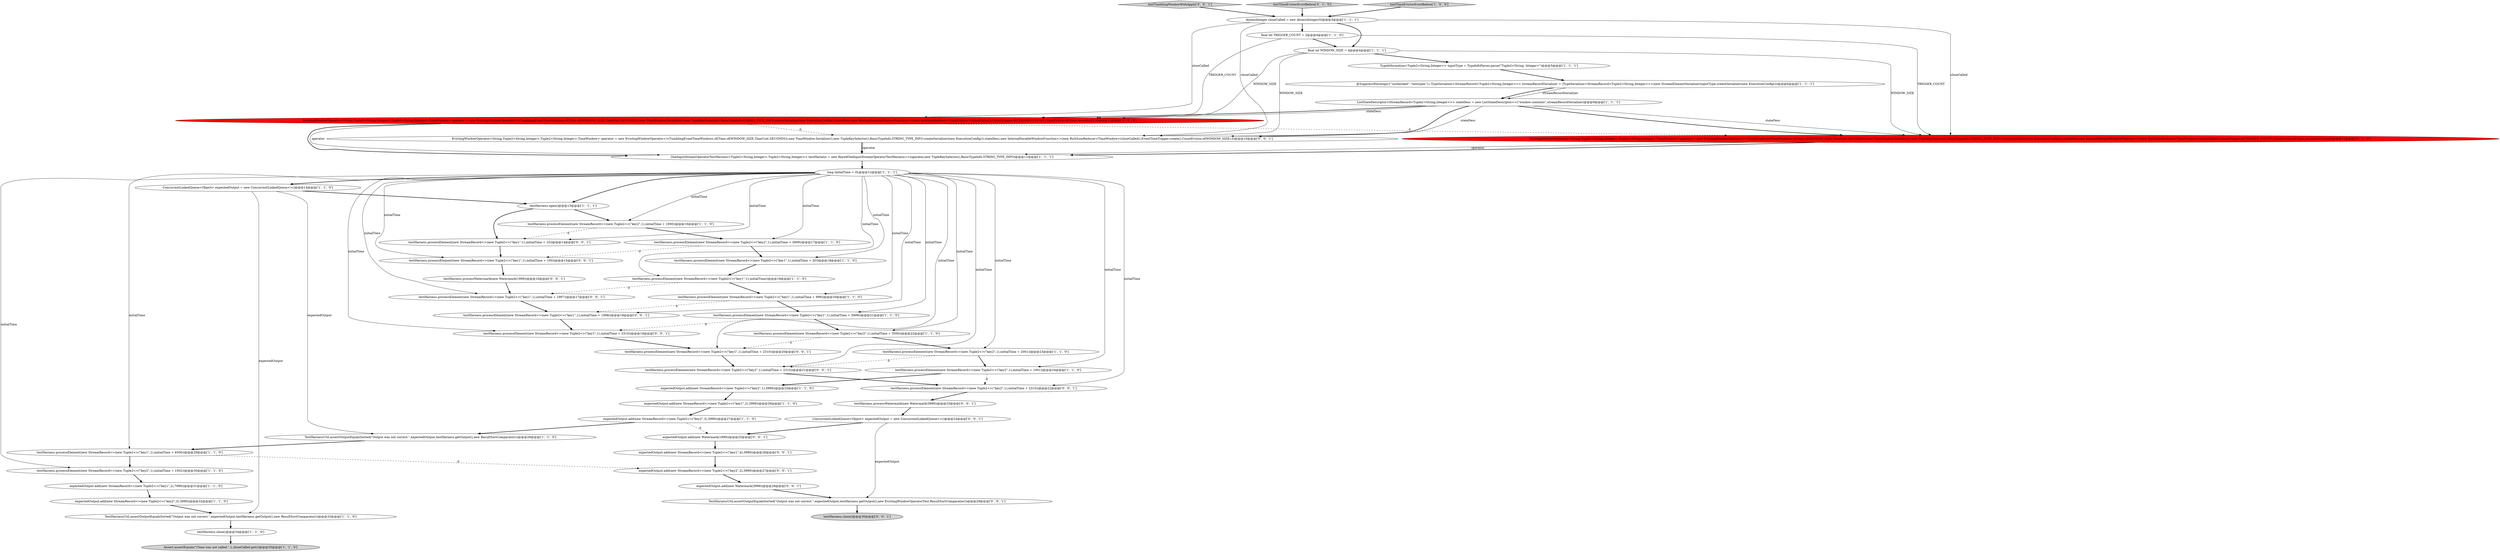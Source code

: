 digraph {
33 [style = filled, label = "EvictingWindowOperator<String,Tuple2<String,Integer>,Tuple2<String,Integer>,TimeWindow> operator = new EvictingWindowOperator<>(TumblingEventTimeWindows.of(Time.of(WINDOW_SIZE,TimeUnit.SECONDS)),new TimeWindow.Serializer(),new TupleKeySelector(),BasicTypeInfo.STRING_TYPE_INFO.createSerializer(new ExecutionConfig()),stateDesc,new InternalIterableWindowFunction<>(new RichSumReducer<TimeWindow>(closeCalled)),CountTrigger.of(TRIGGER_COUNT),TimeEvictor.of(Time.seconds(2)),0,null)@@@11@@@['0', '1', '0']", fillcolor = red, shape = ellipse image = "AAA1AAABBB2BBB"];
6 [style = filled, label = "EvictingWindowOperator<String,Tuple2<String,Integer>,Tuple2<String,Integer>,TimeWindow> operator = new EvictingWindowOperator<>(TumblingEventTimeWindows.of(Time.of(WINDOW_SIZE,TimeUnit.SECONDS)),new TimeWindow.Serializer(),new TupleKeySelector(),BasicTypeInfo.STRING_TYPE_INFO.createSerializer(new ExecutionConfig()),stateDesc,new InternalIterableWindowFunction<>(new RichSumReducer<TimeWindow>(closeCalled)),CountTrigger.of(TRIGGER_COUNT),TimeEvictor.of(Time.seconds(2)),0)@@@11@@@['1', '0', '0']", fillcolor = red, shape = ellipse image = "AAA1AAABBB1BBB"];
34 [style = filled, label = "testTumblingWindowWithApply['0', '0', '1']", fillcolor = lightgray, shape = diamond image = "AAA0AAABBB3BBB"];
48 [style = filled, label = "ConcurrentLinkedQueue<Object> expectedOutput = new ConcurrentLinkedQueue<>()@@@24@@@['0', '0', '1']", fillcolor = white, shape = ellipse image = "AAA0AAABBB3BBB"];
45 [style = filled, label = "EvictingWindowOperator<String,Tuple2<String,Integer>,Tuple2<String,Integer>,TimeWindow> operator = new EvictingWindowOperator<>(TumblingEventTimeWindows.of(Time.of(WINDOW_SIZE,TimeUnit.SECONDS)),new TimeWindow.Serializer(),new TupleKeySelector(),BasicTypeInfo.STRING_TYPE_INFO.createSerializer(new ExecutionConfig()),stateDesc,new InternalIterableWindowFunction<>(new RichSumReducer<TimeWindow>(closeCalled)),EventTimeTrigger.create(),CountEvictor.of(WINDOW_SIZE),0)@@@10@@@['0', '0', '1']", fillcolor = white, shape = ellipse image = "AAA0AAABBB3BBB"];
23 [style = filled, label = "expectedOutput.add(new StreamRecord<>(new Tuple2<>(\"key1\",2),3999))@@@26@@@['1', '1', '0']", fillcolor = white, shape = ellipse image = "AAA0AAABBB1BBB"];
52 [style = filled, label = "TestHarnessUtil.assertOutputEqualsSorted(\"Output was not correct.\",expectedOutput,testHarness.getOutput(),new EvictingWindowOperatorTest.ResultSortComparator())@@@29@@@['0', '0', '1']", fillcolor = white, shape = ellipse image = "AAA0AAABBB3BBB"];
36 [style = filled, label = "testHarness.processElement(new StreamRecord<>(new Tuple2<>(\"key1\",1),initialTime + 100))@@@15@@@['0', '0', '1']", fillcolor = white, shape = ellipse image = "AAA0AAABBB3BBB"];
9 [style = filled, label = "testHarness.open()@@@13@@@['1', '1', '1']", fillcolor = white, shape = ellipse image = "AAA0AAABBB1BBB"];
27 [style = filled, label = "Assert.assertEquals(\"Close was not called.\",1,closeCalled.get())@@@35@@@['1', '1', '0']", fillcolor = lightgray, shape = ellipse image = "AAA0AAABBB1BBB"];
8 [style = filled, label = "testHarness.processElement(new StreamRecord<>(new Tuple2<>(\"key1\",1),initialTime + 6500))@@@29@@@['1', '1', '0']", fillcolor = white, shape = ellipse image = "AAA0AAABBB1BBB"];
7 [style = filled, label = "testHarness.processElement(new StreamRecord<>(new Tuple2<>(\"key2\",1),initialTime + 1002))@@@30@@@['1', '1', '0']", fillcolor = white, shape = ellipse image = "AAA0AAABBB1BBB"];
46 [style = filled, label = "testHarness.processWatermark(new Watermark(1999))@@@16@@@['0', '0', '1']", fillcolor = white, shape = ellipse image = "AAA0AAABBB3BBB"];
49 [style = filled, label = "expectedOutput.add(new StreamRecord<>(new Tuple2<>(\"key2\",2),3999))@@@27@@@['0', '0', '1']", fillcolor = white, shape = ellipse image = "AAA0AAABBB3BBB"];
0 [style = filled, label = "testHarness.processElement(new StreamRecord<>(new Tuple2<>(\"key2\",1),initialTime + 1001))@@@24@@@['1', '1', '0']", fillcolor = white, shape = ellipse image = "AAA0AAABBB1BBB"];
5 [style = filled, label = "final int WINDOW_SIZE = 4@@@4@@@['1', '1', '1']", fillcolor = white, shape = ellipse image = "AAA0AAABBB1BBB"];
39 [style = filled, label = "testHarness.processElement(new StreamRecord<>(new Tuple2<>(\"key1\",1),initialTime + 2310))@@@19@@@['0', '0', '1']", fillcolor = white, shape = ellipse image = "AAA0AAABBB3BBB"];
11 [style = filled, label = "testHarness.close()@@@34@@@['1', '1', '0']", fillcolor = white, shape = ellipse image = "AAA0AAABBB1BBB"];
17 [style = filled, label = "expectedOutput.add(new StreamRecord<>(new Tuple2<>(\"key2\",3),3999))@@@32@@@['1', '1', '0']", fillcolor = white, shape = ellipse image = "AAA0AAABBB1BBB"];
41 [style = filled, label = "testHarness.processElement(new StreamRecord<>(new Tuple2<>(\"key1\",1),initialTime + 2310))@@@20@@@['0', '0', '1']", fillcolor = white, shape = ellipse image = "AAA0AAABBB3BBB"];
38 [style = filled, label = "testHarness.processElement(new StreamRecord<>(new Tuple2<>(\"key1\",1),initialTime + 1997))@@@17@@@['0', '0', '1']", fillcolor = white, shape = ellipse image = "AAA0AAABBB3BBB"];
20 [style = filled, label = "AtomicInteger closeCalled = new AtomicInteger(0)@@@3@@@['1', '1', '1']", fillcolor = white, shape = ellipse image = "AAA0AAABBB1BBB"];
37 [style = filled, label = "testHarness.processElement(new StreamRecord<>(new Tuple2<>(\"key2\",1),initialTime + 2310))@@@21@@@['0', '0', '1']", fillcolor = white, shape = ellipse image = "AAA0AAABBB3BBB"];
35 [style = filled, label = "expectedOutput.add(new Watermark(3999))@@@28@@@['0', '0', '1']", fillcolor = white, shape = ellipse image = "AAA0AAABBB3BBB"];
43 [style = filled, label = "testHarness.processElement(new StreamRecord<>(new Tuple2<>(\"key1\",1),initialTime + 10))@@@14@@@['0', '0', '1']", fillcolor = white, shape = ellipse image = "AAA0AAABBB3BBB"];
40 [style = filled, label = "expectedOutput.add(new StreamRecord<>(new Tuple2<>(\"key1\",4),3999))@@@26@@@['0', '0', '1']", fillcolor = white, shape = ellipse image = "AAA0AAABBB3BBB"];
51 [style = filled, label = "testHarness.close()@@@30@@@['0', '0', '1']", fillcolor = lightgray, shape = ellipse image = "AAA0AAABBB3BBB"];
13 [style = filled, label = "testHarness.processElement(new StreamRecord<>(new Tuple2<>(\"key2\",1),initialTime + 2001))@@@23@@@['1', '1', '0']", fillcolor = white, shape = ellipse image = "AAA0AAABBB1BBB"];
25 [style = filled, label = "TypeInformation<Tuple2<String,Integer>> inputType = TypeInfoParser.parse(\"Tuple2<String, Integer>\")@@@5@@@['1', '1', '1']", fillcolor = white, shape = ellipse image = "AAA0AAABBB1BBB"];
44 [style = filled, label = "expectedOutput.add(new Watermark(1999))@@@25@@@['0', '0', '1']", fillcolor = white, shape = ellipse image = "AAA0AAABBB3BBB"];
2 [style = filled, label = "ConcurrentLinkedQueue<Object> expectedOutput = new ConcurrentLinkedQueue<>()@@@14@@@['1', '1', '0']", fillcolor = white, shape = ellipse image = "AAA0AAABBB1BBB"];
30 [style = filled, label = "expectedOutput.add(new StreamRecord<>(new Tuple2<>(\"key1\",2),7999))@@@31@@@['1', '1', '0']", fillcolor = white, shape = ellipse image = "AAA0AAABBB1BBB"];
32 [style = filled, label = "testTimeEvictorEvictBefore['0', '1', '0']", fillcolor = lightgray, shape = diamond image = "AAA0AAABBB2BBB"];
12 [style = filled, label = "testHarness.processElement(new StreamRecord<>(new Tuple2<>(\"key1\",1),initialTime + 20))@@@18@@@['1', '1', '0']", fillcolor = white, shape = ellipse image = "AAA0AAABBB1BBB"];
29 [style = filled, label = "expectedOutput.add(new StreamRecord<>(new Tuple2<>(\"key2\",1),3999))@@@25@@@['1', '1', '0']", fillcolor = white, shape = ellipse image = "AAA0AAABBB1BBB"];
26 [style = filled, label = "testHarness.processElement(new StreamRecord<>(new Tuple2<>(\"key1\",1),initialTime))@@@19@@@['1', '1', '0']", fillcolor = white, shape = ellipse image = "AAA0AAABBB1BBB"];
21 [style = filled, label = "@SuppressWarnings({\"unchecked\",\"rawtypes\"}) TypeSerializer<StreamRecord<Tuple2<String,Integer>>> streamRecordSerializer = (TypeSerializer<StreamRecord<Tuple2<String,Integer>>>)new StreamElementSerializer(inputType.createSerializer(new ExecutionConfig()))@@@6@@@['1', '1', '1']", fillcolor = white, shape = ellipse image = "AAA0AAABBB1BBB"];
47 [style = filled, label = "testHarness.processElement(new StreamRecord<>(new Tuple2<>(\"key2\",1),initialTime + 2310))@@@22@@@['0', '0', '1']", fillcolor = white, shape = ellipse image = "AAA0AAABBB3BBB"];
24 [style = filled, label = "TestHarnessUtil.assertOutputEqualsSorted(\"Output was not correct.\",expectedOutput,testHarness.getOutput(),new ResultSortComparator())@@@33@@@['1', '1', '0']", fillcolor = white, shape = ellipse image = "AAA0AAABBB1BBB"];
50 [style = filled, label = "testHarness.processElement(new StreamRecord<>(new Tuple2<>(\"key1\",1),initialTime + 1998))@@@18@@@['0', '0', '1']", fillcolor = white, shape = ellipse image = "AAA0AAABBB3BBB"];
14 [style = filled, label = "expectedOutput.add(new StreamRecord<>(new Tuple2<>(\"key2\",3),3999))@@@27@@@['1', '1', '0']", fillcolor = white, shape = ellipse image = "AAA0AAABBB1BBB"];
28 [style = filled, label = "testHarness.processElement(new StreamRecord<>(new Tuple2<>(\"key2\",1),initialTime + 3999))@@@17@@@['1', '1', '0']", fillcolor = white, shape = ellipse image = "AAA0AAABBB1BBB"];
31 [style = filled, label = "OneInputStreamOperatorTestHarness<Tuple2<String,Integer>,Tuple2<String,Integer>> testHarness = new KeyedOneInputStreamOperatorTestHarness<>(operator,new TupleKeySelector(),BasicTypeInfo.STRING_TYPE_INFO)@@@11@@@['1', '1', '1']", fillcolor = white, shape = ellipse image = "AAA0AAABBB1BBB"];
16 [style = filled, label = "testHarness.processElement(new StreamRecord<>(new Tuple2<>(\"key2\",1),initialTime + 3500))@@@22@@@['1', '1', '0']", fillcolor = white, shape = ellipse image = "AAA0AAABBB1BBB"];
18 [style = filled, label = "testTimeEvictorEvictBefore['1', '0', '0']", fillcolor = lightgray, shape = diamond image = "AAA0AAABBB1BBB"];
19 [style = filled, label = "long initialTime = 0L@@@12@@@['1', '1', '1']", fillcolor = white, shape = ellipse image = "AAA0AAABBB1BBB"];
3 [style = filled, label = "testHarness.processElement(new StreamRecord<>(new Tuple2<>(\"key1\",1),initialTime + 999))@@@20@@@['1', '1', '0']", fillcolor = white, shape = ellipse image = "AAA0AAABBB1BBB"];
1 [style = filled, label = "TestHarnessUtil.assertOutputEqualsSorted(\"Output was not correct.\",expectedOutput,testHarness.getOutput(),new ResultSortComparator())@@@28@@@['1', '1', '0']", fillcolor = white, shape = ellipse image = "AAA0AAABBB1BBB"];
4 [style = filled, label = "testHarness.processElement(new StreamRecord<>(new Tuple2<>(\"key1\",1),initialTime + 5999))@@@21@@@['1', '1', '0']", fillcolor = white, shape = ellipse image = "AAA0AAABBB1BBB"];
42 [style = filled, label = "testHarness.processWatermark(new Watermark(3999))@@@23@@@['0', '0', '1']", fillcolor = white, shape = ellipse image = "AAA0AAABBB3BBB"];
22 [style = filled, label = "ListStateDescriptor<StreamRecord<Tuple2<String,Integer>>> stateDesc = new ListStateDescriptor<>(\"window-contents\",streamRecordSerializer)@@@9@@@['1', '1', '1']", fillcolor = white, shape = ellipse image = "AAA0AAABBB1BBB"];
10 [style = filled, label = "testHarness.processElement(new StreamRecord<>(new Tuple2<>(\"key2\",1),initialTime + 1000))@@@16@@@['1', '1', '0']", fillcolor = white, shape = ellipse image = "AAA0AAABBB1BBB"];
15 [style = filled, label = "final int TRIGGER_COUNT = 2@@@4@@@['1', '1', '0']", fillcolor = white, shape = ellipse image = "AAA0AAABBB1BBB"];
40->49 [style = bold, label=""];
34->20 [style = bold, label=""];
26->38 [style = dashed, label="0"];
7->30 [style = bold, label=""];
19->8 [style = solid, label="initialTime"];
19->36 [style = solid, label="initialTime"];
42->48 [style = bold, label=""];
4->39 [style = dashed, label="0"];
0->47 [style = dashed, label="0"];
9->10 [style = bold, label=""];
45->31 [style = bold, label=""];
9->43 [style = bold, label=""];
3->4 [style = bold, label=""];
38->50 [style = bold, label=""];
2->1 [style = solid, label="expectedOutput"];
21->22 [style = solid, label="streamRecordSerializer"];
19->9 [style = bold, label=""];
28->36 [style = dashed, label="0"];
24->11 [style = bold, label=""];
14->44 [style = dashed, label="0"];
15->6 [style = solid, label="TRIGGER_COUNT"];
19->50 [style = solid, label="initialTime"];
19->16 [style = solid, label="initialTime"];
20->15 [style = bold, label=""];
45->31 [style = solid, label="operator"];
32->20 [style = bold, label=""];
2->24 [style = solid, label="expectedOutput"];
4->16 [style = bold, label=""];
25->21 [style = bold, label=""];
22->33 [style = bold, label=""];
46->38 [style = bold, label=""];
19->38 [style = solid, label="initialTime"];
15->33 [style = solid, label="TRIGGER_COUNT"];
41->37 [style = bold, label=""];
0->29 [style = bold, label=""];
19->2 [style = bold, label=""];
2->9 [style = bold, label=""];
29->23 [style = bold, label=""];
48->44 [style = bold, label=""];
19->10 [style = solid, label="initialTime"];
6->33 [style = dashed, label="0"];
50->39 [style = bold, label=""];
5->25 [style = bold, label=""];
35->52 [style = bold, label=""];
20->33 [style = solid, label="closeCalled"];
23->14 [style = bold, label=""];
19->37 [style = solid, label="initialTime"];
20->45 [style = solid, label="closeCalled"];
18->20 [style = bold, label=""];
36->46 [style = bold, label=""];
16->41 [style = dashed, label="0"];
6->31 [style = solid, label="operator"];
6->45 [style = dashed, label="0"];
21->22 [style = bold, label=""];
19->43 [style = solid, label="initialTime"];
48->52 [style = solid, label="expectedOutput"];
39->41 [style = bold, label=""];
10->43 [style = dashed, label="0"];
52->51 [style = bold, label=""];
22->6 [style = bold, label=""];
37->47 [style = bold, label=""];
13->0 [style = bold, label=""];
16->13 [style = bold, label=""];
1->8 [style = bold, label=""];
30->17 [style = bold, label=""];
22->45 [style = bold, label=""];
5->6 [style = solid, label="WINDOW_SIZE"];
47->42 [style = bold, label=""];
49->35 [style = bold, label=""];
19->26 [style = solid, label="initialTime"];
26->3 [style = bold, label=""];
20->6 [style = solid, label="closeCalled"];
43->36 [style = bold, label=""];
19->4 [style = solid, label="initialTime"];
28->12 [style = bold, label=""];
5->45 [style = solid, label="WINDOW_SIZE"];
22->6 [style = solid, label="stateDesc"];
19->41 [style = solid, label="initialTime"];
19->0 [style = solid, label="initialTime"];
22->33 [style = solid, label="stateDesc"];
19->13 [style = solid, label="initialTime"];
22->45 [style = solid, label="stateDesc"];
31->19 [style = bold, label=""];
33->31 [style = solid, label="operator"];
13->37 [style = dashed, label="0"];
19->12 [style = solid, label="initialTime"];
10->28 [style = bold, label=""];
19->7 [style = solid, label="initialTime"];
44->40 [style = bold, label=""];
12->26 [style = bold, label=""];
15->5 [style = bold, label=""];
14->1 [style = bold, label=""];
8->7 [style = bold, label=""];
20->5 [style = bold, label=""];
5->33 [style = solid, label="WINDOW_SIZE"];
17->24 [style = bold, label=""];
6->31 [style = bold, label=""];
3->50 [style = dashed, label="0"];
19->47 [style = solid, label="initialTime"];
19->28 [style = solid, label="initialTime"];
19->3 [style = solid, label="initialTime"];
33->31 [style = bold, label=""];
19->39 [style = solid, label="initialTime"];
8->49 [style = dashed, label="0"];
11->27 [style = bold, label=""];
}
